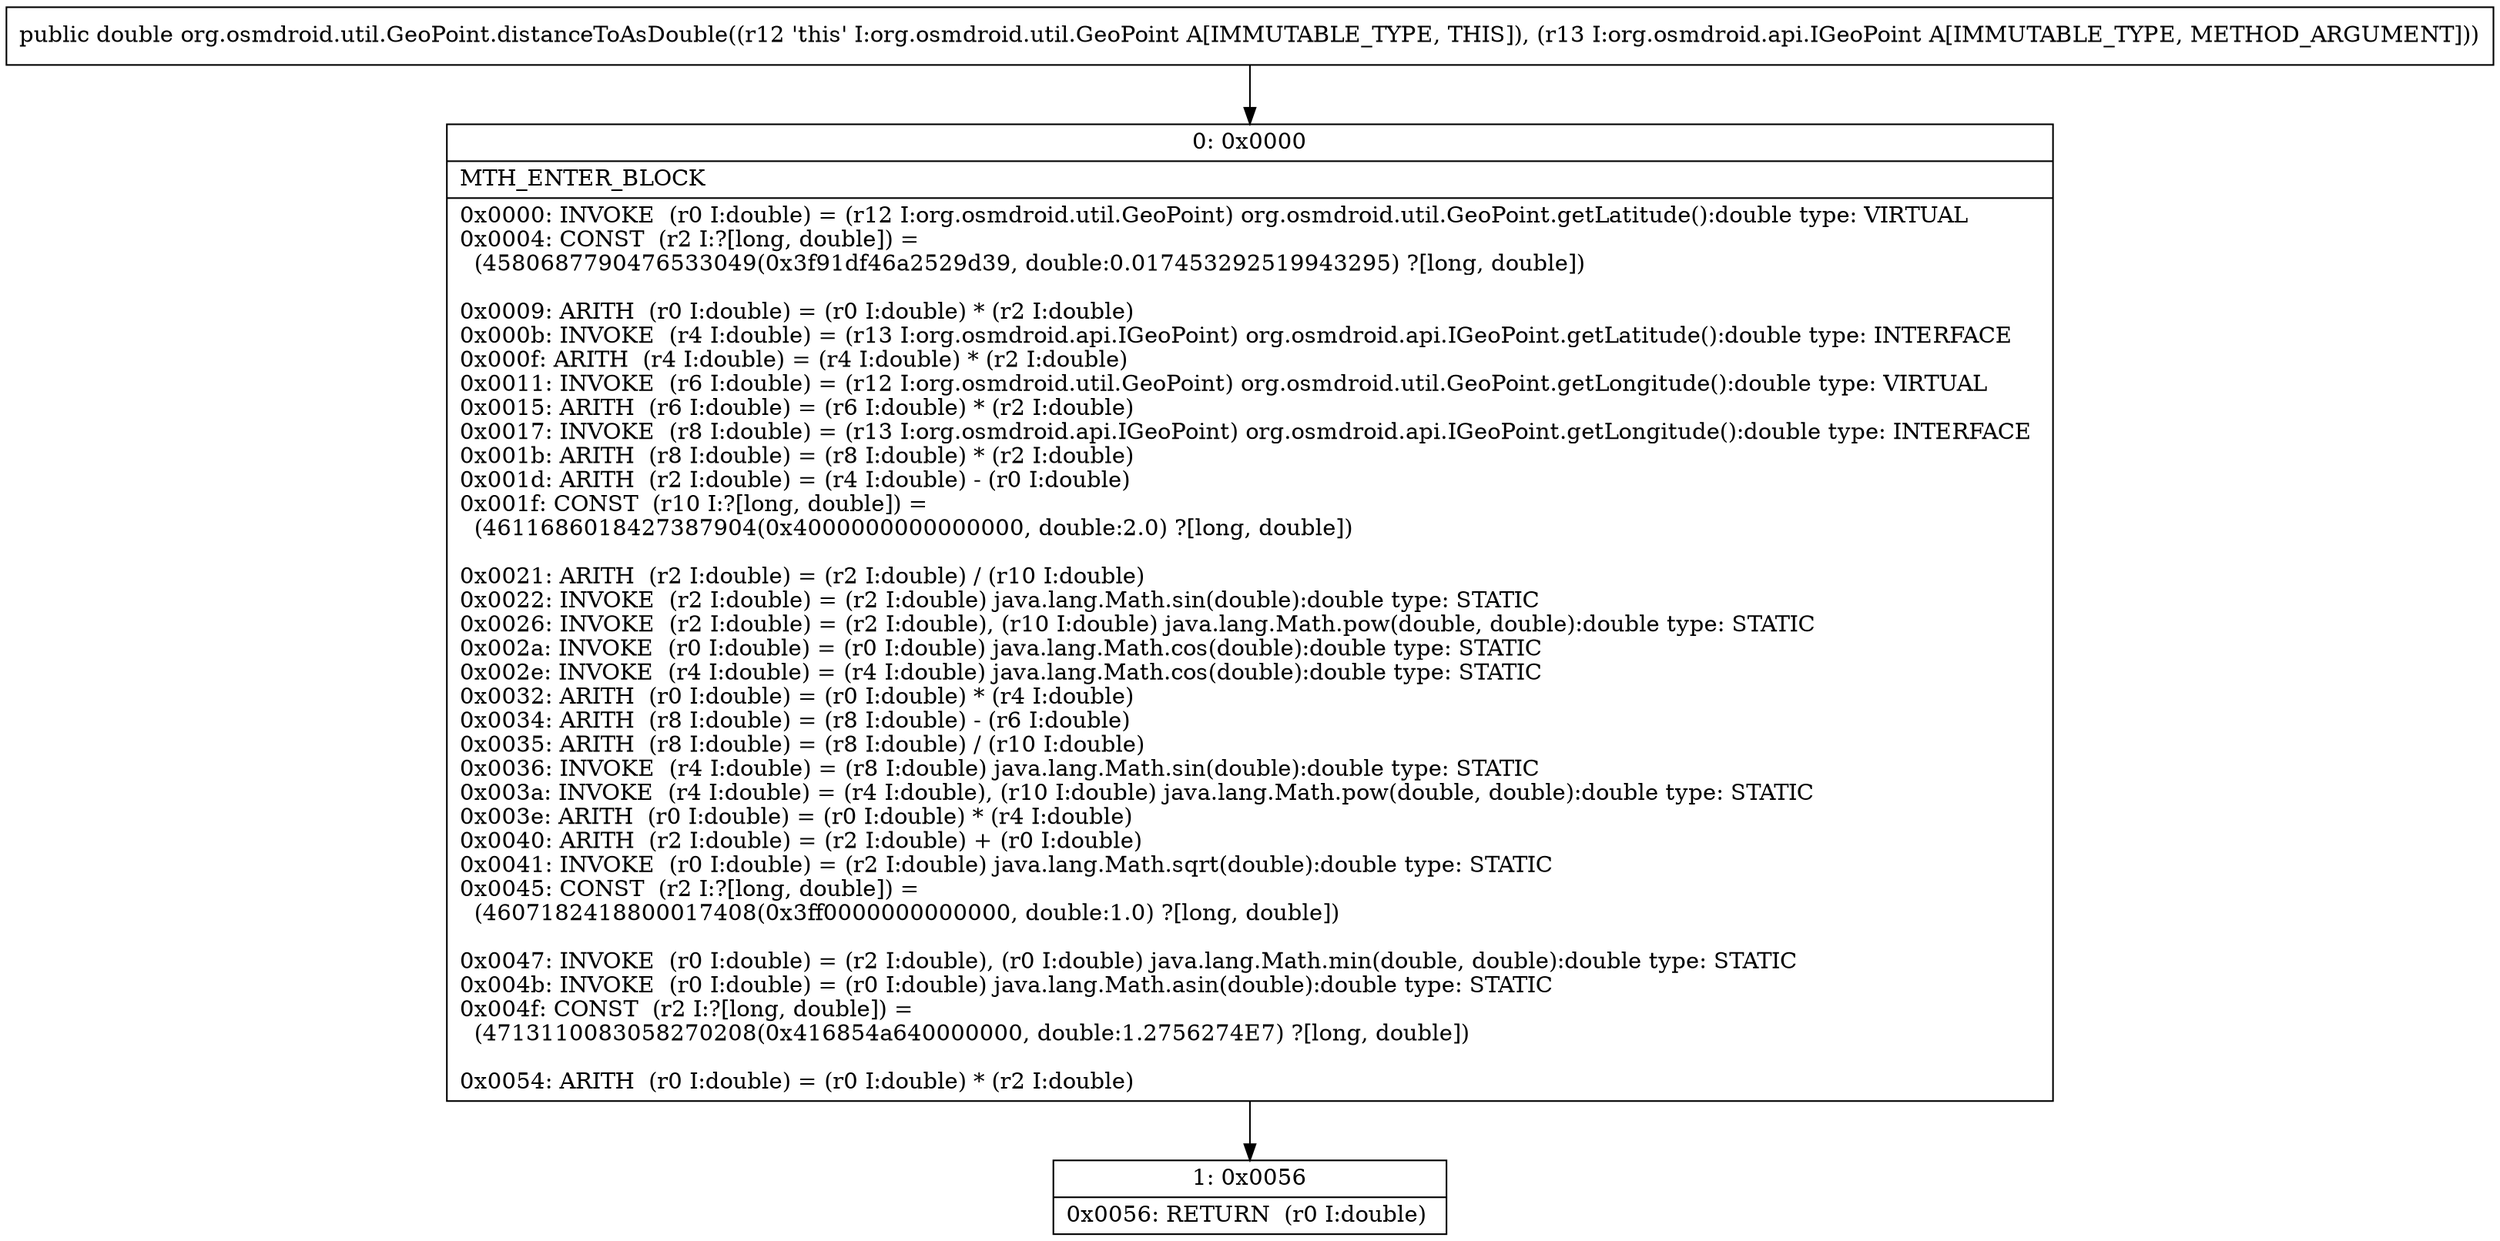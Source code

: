 digraph "CFG fororg.osmdroid.util.GeoPoint.distanceToAsDouble(Lorg\/osmdroid\/api\/IGeoPoint;)D" {
Node_0 [shape=record,label="{0\:\ 0x0000|MTH_ENTER_BLOCK\l|0x0000: INVOKE  (r0 I:double) = (r12 I:org.osmdroid.util.GeoPoint) org.osmdroid.util.GeoPoint.getLatitude():double type: VIRTUAL \l0x0004: CONST  (r2 I:?[long, double]) = \l  (4580687790476533049(0x3f91df46a2529d39, double:0.017453292519943295) ?[long, double])\l \l0x0009: ARITH  (r0 I:double) = (r0 I:double) * (r2 I:double) \l0x000b: INVOKE  (r4 I:double) = (r13 I:org.osmdroid.api.IGeoPoint) org.osmdroid.api.IGeoPoint.getLatitude():double type: INTERFACE \l0x000f: ARITH  (r4 I:double) = (r4 I:double) * (r2 I:double) \l0x0011: INVOKE  (r6 I:double) = (r12 I:org.osmdroid.util.GeoPoint) org.osmdroid.util.GeoPoint.getLongitude():double type: VIRTUAL \l0x0015: ARITH  (r6 I:double) = (r6 I:double) * (r2 I:double) \l0x0017: INVOKE  (r8 I:double) = (r13 I:org.osmdroid.api.IGeoPoint) org.osmdroid.api.IGeoPoint.getLongitude():double type: INTERFACE \l0x001b: ARITH  (r8 I:double) = (r8 I:double) * (r2 I:double) \l0x001d: ARITH  (r2 I:double) = (r4 I:double) \- (r0 I:double) \l0x001f: CONST  (r10 I:?[long, double]) = \l  (4611686018427387904(0x4000000000000000, double:2.0) ?[long, double])\l \l0x0021: ARITH  (r2 I:double) = (r2 I:double) \/ (r10 I:double) \l0x0022: INVOKE  (r2 I:double) = (r2 I:double) java.lang.Math.sin(double):double type: STATIC \l0x0026: INVOKE  (r2 I:double) = (r2 I:double), (r10 I:double) java.lang.Math.pow(double, double):double type: STATIC \l0x002a: INVOKE  (r0 I:double) = (r0 I:double) java.lang.Math.cos(double):double type: STATIC \l0x002e: INVOKE  (r4 I:double) = (r4 I:double) java.lang.Math.cos(double):double type: STATIC \l0x0032: ARITH  (r0 I:double) = (r0 I:double) * (r4 I:double) \l0x0034: ARITH  (r8 I:double) = (r8 I:double) \- (r6 I:double) \l0x0035: ARITH  (r8 I:double) = (r8 I:double) \/ (r10 I:double) \l0x0036: INVOKE  (r4 I:double) = (r8 I:double) java.lang.Math.sin(double):double type: STATIC \l0x003a: INVOKE  (r4 I:double) = (r4 I:double), (r10 I:double) java.lang.Math.pow(double, double):double type: STATIC \l0x003e: ARITH  (r0 I:double) = (r0 I:double) * (r4 I:double) \l0x0040: ARITH  (r2 I:double) = (r2 I:double) + (r0 I:double) \l0x0041: INVOKE  (r0 I:double) = (r2 I:double) java.lang.Math.sqrt(double):double type: STATIC \l0x0045: CONST  (r2 I:?[long, double]) = \l  (4607182418800017408(0x3ff0000000000000, double:1.0) ?[long, double])\l \l0x0047: INVOKE  (r0 I:double) = (r2 I:double), (r0 I:double) java.lang.Math.min(double, double):double type: STATIC \l0x004b: INVOKE  (r0 I:double) = (r0 I:double) java.lang.Math.asin(double):double type: STATIC \l0x004f: CONST  (r2 I:?[long, double]) = \l  (4713110083058270208(0x416854a640000000, double:1.2756274E7) ?[long, double])\l \l0x0054: ARITH  (r0 I:double) = (r0 I:double) * (r2 I:double) \l}"];
Node_1 [shape=record,label="{1\:\ 0x0056|0x0056: RETURN  (r0 I:double) \l}"];
MethodNode[shape=record,label="{public double org.osmdroid.util.GeoPoint.distanceToAsDouble((r12 'this' I:org.osmdroid.util.GeoPoint A[IMMUTABLE_TYPE, THIS]), (r13 I:org.osmdroid.api.IGeoPoint A[IMMUTABLE_TYPE, METHOD_ARGUMENT])) }"];
MethodNode -> Node_0;
Node_0 -> Node_1;
}

